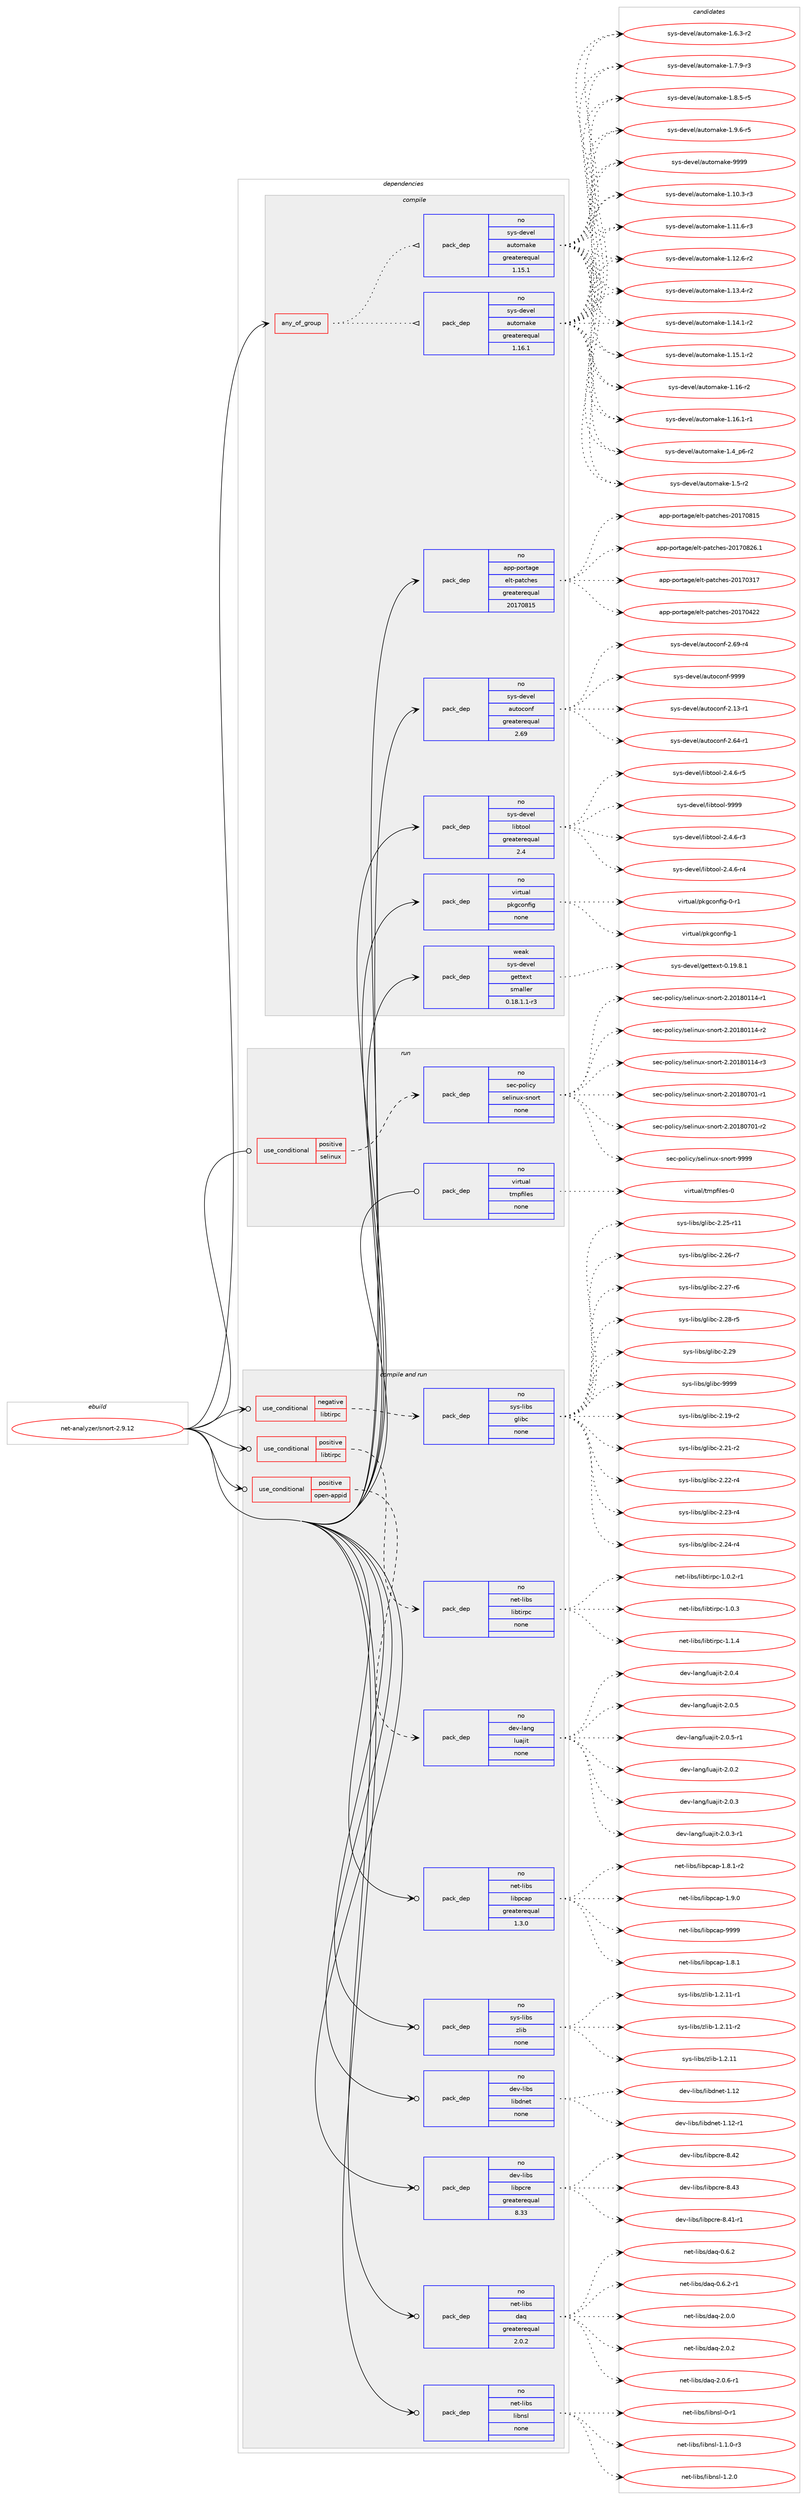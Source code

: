 digraph prolog {

# *************
# Graph options
# *************

newrank=true;
concentrate=true;
compound=true;
graph [rankdir=LR,fontname=Helvetica,fontsize=10,ranksep=1.5];#, ranksep=2.5, nodesep=0.2];
edge  [arrowhead=vee];
node  [fontname=Helvetica,fontsize=10];

# **********
# The ebuild
# **********

subgraph cluster_leftcol {
color=gray;
rank=same;
label=<<i>ebuild</i>>;
id [label="net-analyzer/snort-2.9.12", color=red, width=4, href="../net-analyzer/snort-2.9.12.svg"];
}

# ****************
# The dependencies
# ****************

subgraph cluster_midcol {
color=gray;
label=<<i>dependencies</i>>;
subgraph cluster_compile {
fillcolor="#eeeeee";
style=filled;
label=<<i>compile</i>>;
subgraph any25877 {
dependency1647122 [label=<<TABLE BORDER="0" CELLBORDER="1" CELLSPACING="0" CELLPADDING="4"><TR><TD CELLPADDING="10">any_of_group</TD></TR></TABLE>>, shape=none, color=red];subgraph pack1177789 {
dependency1647123 [label=<<TABLE BORDER="0" CELLBORDER="1" CELLSPACING="0" CELLPADDING="4" WIDTH="220"><TR><TD ROWSPAN="6" CELLPADDING="30">pack_dep</TD></TR><TR><TD WIDTH="110">no</TD></TR><TR><TD>sys-devel</TD></TR><TR><TD>automake</TD></TR><TR><TD>greaterequal</TD></TR><TR><TD>1.16.1</TD></TR></TABLE>>, shape=none, color=blue];
}
dependency1647122:e -> dependency1647123:w [weight=20,style="dotted",arrowhead="oinv"];
subgraph pack1177790 {
dependency1647124 [label=<<TABLE BORDER="0" CELLBORDER="1" CELLSPACING="0" CELLPADDING="4" WIDTH="220"><TR><TD ROWSPAN="6" CELLPADDING="30">pack_dep</TD></TR><TR><TD WIDTH="110">no</TD></TR><TR><TD>sys-devel</TD></TR><TR><TD>automake</TD></TR><TR><TD>greaterequal</TD></TR><TR><TD>1.15.1</TD></TR></TABLE>>, shape=none, color=blue];
}
dependency1647122:e -> dependency1647124:w [weight=20,style="dotted",arrowhead="oinv"];
}
id:e -> dependency1647122:w [weight=20,style="solid",arrowhead="vee"];
subgraph pack1177791 {
dependency1647125 [label=<<TABLE BORDER="0" CELLBORDER="1" CELLSPACING="0" CELLPADDING="4" WIDTH="220"><TR><TD ROWSPAN="6" CELLPADDING="30">pack_dep</TD></TR><TR><TD WIDTH="110">no</TD></TR><TR><TD>app-portage</TD></TR><TR><TD>elt-patches</TD></TR><TR><TD>greaterequal</TD></TR><TR><TD>20170815</TD></TR></TABLE>>, shape=none, color=blue];
}
id:e -> dependency1647125:w [weight=20,style="solid",arrowhead="vee"];
subgraph pack1177792 {
dependency1647126 [label=<<TABLE BORDER="0" CELLBORDER="1" CELLSPACING="0" CELLPADDING="4" WIDTH="220"><TR><TD ROWSPAN="6" CELLPADDING="30">pack_dep</TD></TR><TR><TD WIDTH="110">no</TD></TR><TR><TD>sys-devel</TD></TR><TR><TD>autoconf</TD></TR><TR><TD>greaterequal</TD></TR><TR><TD>2.69</TD></TR></TABLE>>, shape=none, color=blue];
}
id:e -> dependency1647126:w [weight=20,style="solid",arrowhead="vee"];
subgraph pack1177793 {
dependency1647127 [label=<<TABLE BORDER="0" CELLBORDER="1" CELLSPACING="0" CELLPADDING="4" WIDTH="220"><TR><TD ROWSPAN="6" CELLPADDING="30">pack_dep</TD></TR><TR><TD WIDTH="110">no</TD></TR><TR><TD>sys-devel</TD></TR><TR><TD>libtool</TD></TR><TR><TD>greaterequal</TD></TR><TR><TD>2.4</TD></TR></TABLE>>, shape=none, color=blue];
}
id:e -> dependency1647127:w [weight=20,style="solid",arrowhead="vee"];
subgraph pack1177794 {
dependency1647128 [label=<<TABLE BORDER="0" CELLBORDER="1" CELLSPACING="0" CELLPADDING="4" WIDTH="220"><TR><TD ROWSPAN="6" CELLPADDING="30">pack_dep</TD></TR><TR><TD WIDTH="110">no</TD></TR><TR><TD>virtual</TD></TR><TR><TD>pkgconfig</TD></TR><TR><TD>none</TD></TR><TR><TD></TD></TR></TABLE>>, shape=none, color=blue];
}
id:e -> dependency1647128:w [weight=20,style="solid",arrowhead="vee"];
subgraph pack1177795 {
dependency1647129 [label=<<TABLE BORDER="0" CELLBORDER="1" CELLSPACING="0" CELLPADDING="4" WIDTH="220"><TR><TD ROWSPAN="6" CELLPADDING="30">pack_dep</TD></TR><TR><TD WIDTH="110">weak</TD></TR><TR><TD>sys-devel</TD></TR><TR><TD>gettext</TD></TR><TR><TD>smaller</TD></TR><TR><TD>0.18.1.1-r3</TD></TR></TABLE>>, shape=none, color=blue];
}
id:e -> dependency1647129:w [weight=20,style="solid",arrowhead="vee"];
}
subgraph cluster_compileandrun {
fillcolor="#eeeeee";
style=filled;
label=<<i>compile and run</i>>;
subgraph cond442681 {
dependency1647130 [label=<<TABLE BORDER="0" CELLBORDER="1" CELLSPACING="0" CELLPADDING="4"><TR><TD ROWSPAN="3" CELLPADDING="10">use_conditional</TD></TR><TR><TD>negative</TD></TR><TR><TD>libtirpc</TD></TR></TABLE>>, shape=none, color=red];
subgraph pack1177796 {
dependency1647131 [label=<<TABLE BORDER="0" CELLBORDER="1" CELLSPACING="0" CELLPADDING="4" WIDTH="220"><TR><TD ROWSPAN="6" CELLPADDING="30">pack_dep</TD></TR><TR><TD WIDTH="110">no</TD></TR><TR><TD>sys-libs</TD></TR><TR><TD>glibc</TD></TR><TR><TD>none</TD></TR><TR><TD></TD></TR></TABLE>>, shape=none, color=blue];
}
dependency1647130:e -> dependency1647131:w [weight=20,style="dashed",arrowhead="vee"];
}
id:e -> dependency1647130:w [weight=20,style="solid",arrowhead="odotvee"];
subgraph cond442682 {
dependency1647132 [label=<<TABLE BORDER="0" CELLBORDER="1" CELLSPACING="0" CELLPADDING="4"><TR><TD ROWSPAN="3" CELLPADDING="10">use_conditional</TD></TR><TR><TD>positive</TD></TR><TR><TD>libtirpc</TD></TR></TABLE>>, shape=none, color=red];
subgraph pack1177797 {
dependency1647133 [label=<<TABLE BORDER="0" CELLBORDER="1" CELLSPACING="0" CELLPADDING="4" WIDTH="220"><TR><TD ROWSPAN="6" CELLPADDING="30">pack_dep</TD></TR><TR><TD WIDTH="110">no</TD></TR><TR><TD>net-libs</TD></TR><TR><TD>libtirpc</TD></TR><TR><TD>none</TD></TR><TR><TD></TD></TR></TABLE>>, shape=none, color=blue];
}
dependency1647132:e -> dependency1647133:w [weight=20,style="dashed",arrowhead="vee"];
}
id:e -> dependency1647132:w [weight=20,style="solid",arrowhead="odotvee"];
subgraph cond442683 {
dependency1647134 [label=<<TABLE BORDER="0" CELLBORDER="1" CELLSPACING="0" CELLPADDING="4"><TR><TD ROWSPAN="3" CELLPADDING="10">use_conditional</TD></TR><TR><TD>positive</TD></TR><TR><TD>open-appid</TD></TR></TABLE>>, shape=none, color=red];
subgraph pack1177798 {
dependency1647135 [label=<<TABLE BORDER="0" CELLBORDER="1" CELLSPACING="0" CELLPADDING="4" WIDTH="220"><TR><TD ROWSPAN="6" CELLPADDING="30">pack_dep</TD></TR><TR><TD WIDTH="110">no</TD></TR><TR><TD>dev-lang</TD></TR><TR><TD>luajit</TD></TR><TR><TD>none</TD></TR><TR><TD></TD></TR></TABLE>>, shape=none, color=blue];
}
dependency1647134:e -> dependency1647135:w [weight=20,style="dashed",arrowhead="vee"];
}
id:e -> dependency1647134:w [weight=20,style="solid",arrowhead="odotvee"];
subgraph pack1177799 {
dependency1647136 [label=<<TABLE BORDER="0" CELLBORDER="1" CELLSPACING="0" CELLPADDING="4" WIDTH="220"><TR><TD ROWSPAN="6" CELLPADDING="30">pack_dep</TD></TR><TR><TD WIDTH="110">no</TD></TR><TR><TD>dev-libs</TD></TR><TR><TD>libdnet</TD></TR><TR><TD>none</TD></TR><TR><TD></TD></TR></TABLE>>, shape=none, color=blue];
}
id:e -> dependency1647136:w [weight=20,style="solid",arrowhead="odotvee"];
subgraph pack1177800 {
dependency1647137 [label=<<TABLE BORDER="0" CELLBORDER="1" CELLSPACING="0" CELLPADDING="4" WIDTH="220"><TR><TD ROWSPAN="6" CELLPADDING="30">pack_dep</TD></TR><TR><TD WIDTH="110">no</TD></TR><TR><TD>dev-libs</TD></TR><TR><TD>libpcre</TD></TR><TR><TD>greaterequal</TD></TR><TR><TD>8.33</TD></TR></TABLE>>, shape=none, color=blue];
}
id:e -> dependency1647137:w [weight=20,style="solid",arrowhead="odotvee"];
subgraph pack1177801 {
dependency1647138 [label=<<TABLE BORDER="0" CELLBORDER="1" CELLSPACING="0" CELLPADDING="4" WIDTH="220"><TR><TD ROWSPAN="6" CELLPADDING="30">pack_dep</TD></TR><TR><TD WIDTH="110">no</TD></TR><TR><TD>net-libs</TD></TR><TR><TD>daq</TD></TR><TR><TD>greaterequal</TD></TR><TR><TD>2.0.2</TD></TR></TABLE>>, shape=none, color=blue];
}
id:e -> dependency1647138:w [weight=20,style="solid",arrowhead="odotvee"];
subgraph pack1177802 {
dependency1647139 [label=<<TABLE BORDER="0" CELLBORDER="1" CELLSPACING="0" CELLPADDING="4" WIDTH="220"><TR><TD ROWSPAN="6" CELLPADDING="30">pack_dep</TD></TR><TR><TD WIDTH="110">no</TD></TR><TR><TD>net-libs</TD></TR><TR><TD>libnsl</TD></TR><TR><TD>none</TD></TR><TR><TD></TD></TR></TABLE>>, shape=none, color=blue];
}
id:e -> dependency1647139:w [weight=20,style="solid",arrowhead="odotvee"];
subgraph pack1177803 {
dependency1647140 [label=<<TABLE BORDER="0" CELLBORDER="1" CELLSPACING="0" CELLPADDING="4" WIDTH="220"><TR><TD ROWSPAN="6" CELLPADDING="30">pack_dep</TD></TR><TR><TD WIDTH="110">no</TD></TR><TR><TD>net-libs</TD></TR><TR><TD>libpcap</TD></TR><TR><TD>greaterequal</TD></TR><TR><TD>1.3.0</TD></TR></TABLE>>, shape=none, color=blue];
}
id:e -> dependency1647140:w [weight=20,style="solid",arrowhead="odotvee"];
subgraph pack1177804 {
dependency1647141 [label=<<TABLE BORDER="0" CELLBORDER="1" CELLSPACING="0" CELLPADDING="4" WIDTH="220"><TR><TD ROWSPAN="6" CELLPADDING="30">pack_dep</TD></TR><TR><TD WIDTH="110">no</TD></TR><TR><TD>sys-libs</TD></TR><TR><TD>zlib</TD></TR><TR><TD>none</TD></TR><TR><TD></TD></TR></TABLE>>, shape=none, color=blue];
}
id:e -> dependency1647141:w [weight=20,style="solid",arrowhead="odotvee"];
}
subgraph cluster_run {
fillcolor="#eeeeee";
style=filled;
label=<<i>run</i>>;
subgraph cond442684 {
dependency1647142 [label=<<TABLE BORDER="0" CELLBORDER="1" CELLSPACING="0" CELLPADDING="4"><TR><TD ROWSPAN="3" CELLPADDING="10">use_conditional</TD></TR><TR><TD>positive</TD></TR><TR><TD>selinux</TD></TR></TABLE>>, shape=none, color=red];
subgraph pack1177805 {
dependency1647143 [label=<<TABLE BORDER="0" CELLBORDER="1" CELLSPACING="0" CELLPADDING="4" WIDTH="220"><TR><TD ROWSPAN="6" CELLPADDING="30">pack_dep</TD></TR><TR><TD WIDTH="110">no</TD></TR><TR><TD>sec-policy</TD></TR><TR><TD>selinux-snort</TD></TR><TR><TD>none</TD></TR><TR><TD></TD></TR></TABLE>>, shape=none, color=blue];
}
dependency1647142:e -> dependency1647143:w [weight=20,style="dashed",arrowhead="vee"];
}
id:e -> dependency1647142:w [weight=20,style="solid",arrowhead="odot"];
subgraph pack1177806 {
dependency1647144 [label=<<TABLE BORDER="0" CELLBORDER="1" CELLSPACING="0" CELLPADDING="4" WIDTH="220"><TR><TD ROWSPAN="6" CELLPADDING="30">pack_dep</TD></TR><TR><TD WIDTH="110">no</TD></TR><TR><TD>virtual</TD></TR><TR><TD>tmpfiles</TD></TR><TR><TD>none</TD></TR><TR><TD></TD></TR></TABLE>>, shape=none, color=blue];
}
id:e -> dependency1647144:w [weight=20,style="solid",arrowhead="odot"];
}
}

# **************
# The candidates
# **************

subgraph cluster_choices {
rank=same;
color=gray;
label=<<i>candidates</i>>;

subgraph choice1177789 {
color=black;
nodesep=1;
choice11512111545100101118101108479711711611110997107101454946494846514511451 [label="sys-devel/automake-1.10.3-r3", color=red, width=4,href="../sys-devel/automake-1.10.3-r3.svg"];
choice11512111545100101118101108479711711611110997107101454946494946544511451 [label="sys-devel/automake-1.11.6-r3", color=red, width=4,href="../sys-devel/automake-1.11.6-r3.svg"];
choice11512111545100101118101108479711711611110997107101454946495046544511450 [label="sys-devel/automake-1.12.6-r2", color=red, width=4,href="../sys-devel/automake-1.12.6-r2.svg"];
choice11512111545100101118101108479711711611110997107101454946495146524511450 [label="sys-devel/automake-1.13.4-r2", color=red, width=4,href="../sys-devel/automake-1.13.4-r2.svg"];
choice11512111545100101118101108479711711611110997107101454946495246494511450 [label="sys-devel/automake-1.14.1-r2", color=red, width=4,href="../sys-devel/automake-1.14.1-r2.svg"];
choice11512111545100101118101108479711711611110997107101454946495346494511450 [label="sys-devel/automake-1.15.1-r2", color=red, width=4,href="../sys-devel/automake-1.15.1-r2.svg"];
choice1151211154510010111810110847971171161111099710710145494649544511450 [label="sys-devel/automake-1.16-r2", color=red, width=4,href="../sys-devel/automake-1.16-r2.svg"];
choice11512111545100101118101108479711711611110997107101454946495446494511449 [label="sys-devel/automake-1.16.1-r1", color=red, width=4,href="../sys-devel/automake-1.16.1-r1.svg"];
choice115121115451001011181011084797117116111109971071014549465295112544511450 [label="sys-devel/automake-1.4_p6-r2", color=red, width=4,href="../sys-devel/automake-1.4_p6-r2.svg"];
choice11512111545100101118101108479711711611110997107101454946534511450 [label="sys-devel/automake-1.5-r2", color=red, width=4,href="../sys-devel/automake-1.5-r2.svg"];
choice115121115451001011181011084797117116111109971071014549465446514511450 [label="sys-devel/automake-1.6.3-r2", color=red, width=4,href="../sys-devel/automake-1.6.3-r2.svg"];
choice115121115451001011181011084797117116111109971071014549465546574511451 [label="sys-devel/automake-1.7.9-r3", color=red, width=4,href="../sys-devel/automake-1.7.9-r3.svg"];
choice115121115451001011181011084797117116111109971071014549465646534511453 [label="sys-devel/automake-1.8.5-r5", color=red, width=4,href="../sys-devel/automake-1.8.5-r5.svg"];
choice115121115451001011181011084797117116111109971071014549465746544511453 [label="sys-devel/automake-1.9.6-r5", color=red, width=4,href="../sys-devel/automake-1.9.6-r5.svg"];
choice115121115451001011181011084797117116111109971071014557575757 [label="sys-devel/automake-9999", color=red, width=4,href="../sys-devel/automake-9999.svg"];
dependency1647123:e -> choice11512111545100101118101108479711711611110997107101454946494846514511451:w [style=dotted,weight="100"];
dependency1647123:e -> choice11512111545100101118101108479711711611110997107101454946494946544511451:w [style=dotted,weight="100"];
dependency1647123:e -> choice11512111545100101118101108479711711611110997107101454946495046544511450:w [style=dotted,weight="100"];
dependency1647123:e -> choice11512111545100101118101108479711711611110997107101454946495146524511450:w [style=dotted,weight="100"];
dependency1647123:e -> choice11512111545100101118101108479711711611110997107101454946495246494511450:w [style=dotted,weight="100"];
dependency1647123:e -> choice11512111545100101118101108479711711611110997107101454946495346494511450:w [style=dotted,weight="100"];
dependency1647123:e -> choice1151211154510010111810110847971171161111099710710145494649544511450:w [style=dotted,weight="100"];
dependency1647123:e -> choice11512111545100101118101108479711711611110997107101454946495446494511449:w [style=dotted,weight="100"];
dependency1647123:e -> choice115121115451001011181011084797117116111109971071014549465295112544511450:w [style=dotted,weight="100"];
dependency1647123:e -> choice11512111545100101118101108479711711611110997107101454946534511450:w [style=dotted,weight="100"];
dependency1647123:e -> choice115121115451001011181011084797117116111109971071014549465446514511450:w [style=dotted,weight="100"];
dependency1647123:e -> choice115121115451001011181011084797117116111109971071014549465546574511451:w [style=dotted,weight="100"];
dependency1647123:e -> choice115121115451001011181011084797117116111109971071014549465646534511453:w [style=dotted,weight="100"];
dependency1647123:e -> choice115121115451001011181011084797117116111109971071014549465746544511453:w [style=dotted,weight="100"];
dependency1647123:e -> choice115121115451001011181011084797117116111109971071014557575757:w [style=dotted,weight="100"];
}
subgraph choice1177790 {
color=black;
nodesep=1;
choice11512111545100101118101108479711711611110997107101454946494846514511451 [label="sys-devel/automake-1.10.3-r3", color=red, width=4,href="../sys-devel/automake-1.10.3-r3.svg"];
choice11512111545100101118101108479711711611110997107101454946494946544511451 [label="sys-devel/automake-1.11.6-r3", color=red, width=4,href="../sys-devel/automake-1.11.6-r3.svg"];
choice11512111545100101118101108479711711611110997107101454946495046544511450 [label="sys-devel/automake-1.12.6-r2", color=red, width=4,href="../sys-devel/automake-1.12.6-r2.svg"];
choice11512111545100101118101108479711711611110997107101454946495146524511450 [label="sys-devel/automake-1.13.4-r2", color=red, width=4,href="../sys-devel/automake-1.13.4-r2.svg"];
choice11512111545100101118101108479711711611110997107101454946495246494511450 [label="sys-devel/automake-1.14.1-r2", color=red, width=4,href="../sys-devel/automake-1.14.1-r2.svg"];
choice11512111545100101118101108479711711611110997107101454946495346494511450 [label="sys-devel/automake-1.15.1-r2", color=red, width=4,href="../sys-devel/automake-1.15.1-r2.svg"];
choice1151211154510010111810110847971171161111099710710145494649544511450 [label="sys-devel/automake-1.16-r2", color=red, width=4,href="../sys-devel/automake-1.16-r2.svg"];
choice11512111545100101118101108479711711611110997107101454946495446494511449 [label="sys-devel/automake-1.16.1-r1", color=red, width=4,href="../sys-devel/automake-1.16.1-r1.svg"];
choice115121115451001011181011084797117116111109971071014549465295112544511450 [label="sys-devel/automake-1.4_p6-r2", color=red, width=4,href="../sys-devel/automake-1.4_p6-r2.svg"];
choice11512111545100101118101108479711711611110997107101454946534511450 [label="sys-devel/automake-1.5-r2", color=red, width=4,href="../sys-devel/automake-1.5-r2.svg"];
choice115121115451001011181011084797117116111109971071014549465446514511450 [label="sys-devel/automake-1.6.3-r2", color=red, width=4,href="../sys-devel/automake-1.6.3-r2.svg"];
choice115121115451001011181011084797117116111109971071014549465546574511451 [label="sys-devel/automake-1.7.9-r3", color=red, width=4,href="../sys-devel/automake-1.7.9-r3.svg"];
choice115121115451001011181011084797117116111109971071014549465646534511453 [label="sys-devel/automake-1.8.5-r5", color=red, width=4,href="../sys-devel/automake-1.8.5-r5.svg"];
choice115121115451001011181011084797117116111109971071014549465746544511453 [label="sys-devel/automake-1.9.6-r5", color=red, width=4,href="../sys-devel/automake-1.9.6-r5.svg"];
choice115121115451001011181011084797117116111109971071014557575757 [label="sys-devel/automake-9999", color=red, width=4,href="../sys-devel/automake-9999.svg"];
dependency1647124:e -> choice11512111545100101118101108479711711611110997107101454946494846514511451:w [style=dotted,weight="100"];
dependency1647124:e -> choice11512111545100101118101108479711711611110997107101454946494946544511451:w [style=dotted,weight="100"];
dependency1647124:e -> choice11512111545100101118101108479711711611110997107101454946495046544511450:w [style=dotted,weight="100"];
dependency1647124:e -> choice11512111545100101118101108479711711611110997107101454946495146524511450:w [style=dotted,weight="100"];
dependency1647124:e -> choice11512111545100101118101108479711711611110997107101454946495246494511450:w [style=dotted,weight="100"];
dependency1647124:e -> choice11512111545100101118101108479711711611110997107101454946495346494511450:w [style=dotted,weight="100"];
dependency1647124:e -> choice1151211154510010111810110847971171161111099710710145494649544511450:w [style=dotted,weight="100"];
dependency1647124:e -> choice11512111545100101118101108479711711611110997107101454946495446494511449:w [style=dotted,weight="100"];
dependency1647124:e -> choice115121115451001011181011084797117116111109971071014549465295112544511450:w [style=dotted,weight="100"];
dependency1647124:e -> choice11512111545100101118101108479711711611110997107101454946534511450:w [style=dotted,weight="100"];
dependency1647124:e -> choice115121115451001011181011084797117116111109971071014549465446514511450:w [style=dotted,weight="100"];
dependency1647124:e -> choice115121115451001011181011084797117116111109971071014549465546574511451:w [style=dotted,weight="100"];
dependency1647124:e -> choice115121115451001011181011084797117116111109971071014549465646534511453:w [style=dotted,weight="100"];
dependency1647124:e -> choice115121115451001011181011084797117116111109971071014549465746544511453:w [style=dotted,weight="100"];
dependency1647124:e -> choice115121115451001011181011084797117116111109971071014557575757:w [style=dotted,weight="100"];
}
subgraph choice1177791 {
color=black;
nodesep=1;
choice97112112451121111141169710310147101108116451129711699104101115455048495548514955 [label="app-portage/elt-patches-20170317", color=red, width=4,href="../app-portage/elt-patches-20170317.svg"];
choice97112112451121111141169710310147101108116451129711699104101115455048495548525050 [label="app-portage/elt-patches-20170422", color=red, width=4,href="../app-portage/elt-patches-20170422.svg"];
choice97112112451121111141169710310147101108116451129711699104101115455048495548564953 [label="app-portage/elt-patches-20170815", color=red, width=4,href="../app-portage/elt-patches-20170815.svg"];
choice971121124511211111411697103101471011081164511297116991041011154550484955485650544649 [label="app-portage/elt-patches-20170826.1", color=red, width=4,href="../app-portage/elt-patches-20170826.1.svg"];
dependency1647125:e -> choice97112112451121111141169710310147101108116451129711699104101115455048495548514955:w [style=dotted,weight="100"];
dependency1647125:e -> choice97112112451121111141169710310147101108116451129711699104101115455048495548525050:w [style=dotted,weight="100"];
dependency1647125:e -> choice97112112451121111141169710310147101108116451129711699104101115455048495548564953:w [style=dotted,weight="100"];
dependency1647125:e -> choice971121124511211111411697103101471011081164511297116991041011154550484955485650544649:w [style=dotted,weight="100"];
}
subgraph choice1177792 {
color=black;
nodesep=1;
choice1151211154510010111810110847971171161119911111010245504649514511449 [label="sys-devel/autoconf-2.13-r1", color=red, width=4,href="../sys-devel/autoconf-2.13-r1.svg"];
choice1151211154510010111810110847971171161119911111010245504654524511449 [label="sys-devel/autoconf-2.64-r1", color=red, width=4,href="../sys-devel/autoconf-2.64-r1.svg"];
choice1151211154510010111810110847971171161119911111010245504654574511452 [label="sys-devel/autoconf-2.69-r4", color=red, width=4,href="../sys-devel/autoconf-2.69-r4.svg"];
choice115121115451001011181011084797117116111991111101024557575757 [label="sys-devel/autoconf-9999", color=red, width=4,href="../sys-devel/autoconf-9999.svg"];
dependency1647126:e -> choice1151211154510010111810110847971171161119911111010245504649514511449:w [style=dotted,weight="100"];
dependency1647126:e -> choice1151211154510010111810110847971171161119911111010245504654524511449:w [style=dotted,weight="100"];
dependency1647126:e -> choice1151211154510010111810110847971171161119911111010245504654574511452:w [style=dotted,weight="100"];
dependency1647126:e -> choice115121115451001011181011084797117116111991111101024557575757:w [style=dotted,weight="100"];
}
subgraph choice1177793 {
color=black;
nodesep=1;
choice1151211154510010111810110847108105981161111111084550465246544511451 [label="sys-devel/libtool-2.4.6-r3", color=red, width=4,href="../sys-devel/libtool-2.4.6-r3.svg"];
choice1151211154510010111810110847108105981161111111084550465246544511452 [label="sys-devel/libtool-2.4.6-r4", color=red, width=4,href="../sys-devel/libtool-2.4.6-r4.svg"];
choice1151211154510010111810110847108105981161111111084550465246544511453 [label="sys-devel/libtool-2.4.6-r5", color=red, width=4,href="../sys-devel/libtool-2.4.6-r5.svg"];
choice1151211154510010111810110847108105981161111111084557575757 [label="sys-devel/libtool-9999", color=red, width=4,href="../sys-devel/libtool-9999.svg"];
dependency1647127:e -> choice1151211154510010111810110847108105981161111111084550465246544511451:w [style=dotted,weight="100"];
dependency1647127:e -> choice1151211154510010111810110847108105981161111111084550465246544511452:w [style=dotted,weight="100"];
dependency1647127:e -> choice1151211154510010111810110847108105981161111111084550465246544511453:w [style=dotted,weight="100"];
dependency1647127:e -> choice1151211154510010111810110847108105981161111111084557575757:w [style=dotted,weight="100"];
}
subgraph choice1177794 {
color=black;
nodesep=1;
choice11810511411611797108471121071039911111010210510345484511449 [label="virtual/pkgconfig-0-r1", color=red, width=4,href="../virtual/pkgconfig-0-r1.svg"];
choice1181051141161179710847112107103991111101021051034549 [label="virtual/pkgconfig-1", color=red, width=4,href="../virtual/pkgconfig-1.svg"];
dependency1647128:e -> choice11810511411611797108471121071039911111010210510345484511449:w [style=dotted,weight="100"];
dependency1647128:e -> choice1181051141161179710847112107103991111101021051034549:w [style=dotted,weight="100"];
}
subgraph choice1177795 {
color=black;
nodesep=1;
choice1151211154510010111810110847103101116116101120116454846495746564649 [label="sys-devel/gettext-0.19.8.1", color=red, width=4,href="../sys-devel/gettext-0.19.8.1.svg"];
dependency1647129:e -> choice1151211154510010111810110847103101116116101120116454846495746564649:w [style=dotted,weight="100"];
}
subgraph choice1177796 {
color=black;
nodesep=1;
choice115121115451081059811547103108105989945504649574511450 [label="sys-libs/glibc-2.19-r2", color=red, width=4,href="../sys-libs/glibc-2.19-r2.svg"];
choice115121115451081059811547103108105989945504650494511450 [label="sys-libs/glibc-2.21-r2", color=red, width=4,href="../sys-libs/glibc-2.21-r2.svg"];
choice115121115451081059811547103108105989945504650504511452 [label="sys-libs/glibc-2.22-r4", color=red, width=4,href="../sys-libs/glibc-2.22-r4.svg"];
choice115121115451081059811547103108105989945504650514511452 [label="sys-libs/glibc-2.23-r4", color=red, width=4,href="../sys-libs/glibc-2.23-r4.svg"];
choice115121115451081059811547103108105989945504650524511452 [label="sys-libs/glibc-2.24-r4", color=red, width=4,href="../sys-libs/glibc-2.24-r4.svg"];
choice11512111545108105981154710310810598994550465053451144949 [label="sys-libs/glibc-2.25-r11", color=red, width=4,href="../sys-libs/glibc-2.25-r11.svg"];
choice115121115451081059811547103108105989945504650544511455 [label="sys-libs/glibc-2.26-r7", color=red, width=4,href="../sys-libs/glibc-2.26-r7.svg"];
choice115121115451081059811547103108105989945504650554511454 [label="sys-libs/glibc-2.27-r6", color=red, width=4,href="../sys-libs/glibc-2.27-r6.svg"];
choice115121115451081059811547103108105989945504650564511453 [label="sys-libs/glibc-2.28-r5", color=red, width=4,href="../sys-libs/glibc-2.28-r5.svg"];
choice11512111545108105981154710310810598994550465057 [label="sys-libs/glibc-2.29", color=red, width=4,href="../sys-libs/glibc-2.29.svg"];
choice11512111545108105981154710310810598994557575757 [label="sys-libs/glibc-9999", color=red, width=4,href="../sys-libs/glibc-9999.svg"];
dependency1647131:e -> choice115121115451081059811547103108105989945504649574511450:w [style=dotted,weight="100"];
dependency1647131:e -> choice115121115451081059811547103108105989945504650494511450:w [style=dotted,weight="100"];
dependency1647131:e -> choice115121115451081059811547103108105989945504650504511452:w [style=dotted,weight="100"];
dependency1647131:e -> choice115121115451081059811547103108105989945504650514511452:w [style=dotted,weight="100"];
dependency1647131:e -> choice115121115451081059811547103108105989945504650524511452:w [style=dotted,weight="100"];
dependency1647131:e -> choice11512111545108105981154710310810598994550465053451144949:w [style=dotted,weight="100"];
dependency1647131:e -> choice115121115451081059811547103108105989945504650544511455:w [style=dotted,weight="100"];
dependency1647131:e -> choice115121115451081059811547103108105989945504650554511454:w [style=dotted,weight="100"];
dependency1647131:e -> choice115121115451081059811547103108105989945504650564511453:w [style=dotted,weight="100"];
dependency1647131:e -> choice11512111545108105981154710310810598994550465057:w [style=dotted,weight="100"];
dependency1647131:e -> choice11512111545108105981154710310810598994557575757:w [style=dotted,weight="100"];
}
subgraph choice1177797 {
color=black;
nodesep=1;
choice11010111645108105981154710810598116105114112994549464846504511449 [label="net-libs/libtirpc-1.0.2-r1", color=red, width=4,href="../net-libs/libtirpc-1.0.2-r1.svg"];
choice1101011164510810598115471081059811610511411299454946484651 [label="net-libs/libtirpc-1.0.3", color=red, width=4,href="../net-libs/libtirpc-1.0.3.svg"];
choice1101011164510810598115471081059811610511411299454946494652 [label="net-libs/libtirpc-1.1.4", color=red, width=4,href="../net-libs/libtirpc-1.1.4.svg"];
dependency1647133:e -> choice11010111645108105981154710810598116105114112994549464846504511449:w [style=dotted,weight="100"];
dependency1647133:e -> choice1101011164510810598115471081059811610511411299454946484651:w [style=dotted,weight="100"];
dependency1647133:e -> choice1101011164510810598115471081059811610511411299454946494652:w [style=dotted,weight="100"];
}
subgraph choice1177798 {
color=black;
nodesep=1;
choice10010111845108971101034710811797106105116455046484650 [label="dev-lang/luajit-2.0.2", color=red, width=4,href="../dev-lang/luajit-2.0.2.svg"];
choice10010111845108971101034710811797106105116455046484651 [label="dev-lang/luajit-2.0.3", color=red, width=4,href="../dev-lang/luajit-2.0.3.svg"];
choice100101118451089711010347108117971061051164550464846514511449 [label="dev-lang/luajit-2.0.3-r1", color=red, width=4,href="../dev-lang/luajit-2.0.3-r1.svg"];
choice10010111845108971101034710811797106105116455046484652 [label="dev-lang/luajit-2.0.4", color=red, width=4,href="../dev-lang/luajit-2.0.4.svg"];
choice10010111845108971101034710811797106105116455046484653 [label="dev-lang/luajit-2.0.5", color=red, width=4,href="../dev-lang/luajit-2.0.5.svg"];
choice100101118451089711010347108117971061051164550464846534511449 [label="dev-lang/luajit-2.0.5-r1", color=red, width=4,href="../dev-lang/luajit-2.0.5-r1.svg"];
dependency1647135:e -> choice10010111845108971101034710811797106105116455046484650:w [style=dotted,weight="100"];
dependency1647135:e -> choice10010111845108971101034710811797106105116455046484651:w [style=dotted,weight="100"];
dependency1647135:e -> choice100101118451089711010347108117971061051164550464846514511449:w [style=dotted,weight="100"];
dependency1647135:e -> choice10010111845108971101034710811797106105116455046484652:w [style=dotted,weight="100"];
dependency1647135:e -> choice10010111845108971101034710811797106105116455046484653:w [style=dotted,weight="100"];
dependency1647135:e -> choice100101118451089711010347108117971061051164550464846534511449:w [style=dotted,weight="100"];
}
subgraph choice1177799 {
color=black;
nodesep=1;
choice100101118451081059811547108105981001101011164549464950 [label="dev-libs/libdnet-1.12", color=red, width=4,href="../dev-libs/libdnet-1.12.svg"];
choice1001011184510810598115471081059810011010111645494649504511449 [label="dev-libs/libdnet-1.12-r1", color=red, width=4,href="../dev-libs/libdnet-1.12-r1.svg"];
dependency1647136:e -> choice100101118451081059811547108105981001101011164549464950:w [style=dotted,weight="100"];
dependency1647136:e -> choice1001011184510810598115471081059810011010111645494649504511449:w [style=dotted,weight="100"];
}
subgraph choice1177800 {
color=black;
nodesep=1;
choice100101118451081059811547108105981129911410145564652494511449 [label="dev-libs/libpcre-8.41-r1", color=red, width=4,href="../dev-libs/libpcre-8.41-r1.svg"];
choice10010111845108105981154710810598112991141014556465250 [label="dev-libs/libpcre-8.42", color=red, width=4,href="../dev-libs/libpcre-8.42.svg"];
choice10010111845108105981154710810598112991141014556465251 [label="dev-libs/libpcre-8.43", color=red, width=4,href="../dev-libs/libpcre-8.43.svg"];
dependency1647137:e -> choice100101118451081059811547108105981129911410145564652494511449:w [style=dotted,weight="100"];
dependency1647137:e -> choice10010111845108105981154710810598112991141014556465250:w [style=dotted,weight="100"];
dependency1647137:e -> choice10010111845108105981154710810598112991141014556465251:w [style=dotted,weight="100"];
}
subgraph choice1177801 {
color=black;
nodesep=1;
choice11010111645108105981154710097113454846544650 [label="net-libs/daq-0.6.2", color=red, width=4,href="../net-libs/daq-0.6.2.svg"];
choice110101116451081059811547100971134548465446504511449 [label="net-libs/daq-0.6.2-r1", color=red, width=4,href="../net-libs/daq-0.6.2-r1.svg"];
choice11010111645108105981154710097113455046484648 [label="net-libs/daq-2.0.0", color=red, width=4,href="../net-libs/daq-2.0.0.svg"];
choice11010111645108105981154710097113455046484650 [label="net-libs/daq-2.0.2", color=red, width=4,href="../net-libs/daq-2.0.2.svg"];
choice110101116451081059811547100971134550464846544511449 [label="net-libs/daq-2.0.6-r1", color=red, width=4,href="../net-libs/daq-2.0.6-r1.svg"];
dependency1647138:e -> choice11010111645108105981154710097113454846544650:w [style=dotted,weight="100"];
dependency1647138:e -> choice110101116451081059811547100971134548465446504511449:w [style=dotted,weight="100"];
dependency1647138:e -> choice11010111645108105981154710097113455046484648:w [style=dotted,weight="100"];
dependency1647138:e -> choice11010111645108105981154710097113455046484650:w [style=dotted,weight="100"];
dependency1647138:e -> choice110101116451081059811547100971134550464846544511449:w [style=dotted,weight="100"];
}
subgraph choice1177802 {
color=black;
nodesep=1;
choice1101011164510810598115471081059811011510845484511449 [label="net-libs/libnsl-0-r1", color=red, width=4,href="../net-libs/libnsl-0-r1.svg"];
choice110101116451081059811547108105981101151084549464946484511451 [label="net-libs/libnsl-1.1.0-r3", color=red, width=4,href="../net-libs/libnsl-1.1.0-r3.svg"];
choice11010111645108105981154710810598110115108454946504648 [label="net-libs/libnsl-1.2.0", color=red, width=4,href="../net-libs/libnsl-1.2.0.svg"];
dependency1647139:e -> choice1101011164510810598115471081059811011510845484511449:w [style=dotted,weight="100"];
dependency1647139:e -> choice110101116451081059811547108105981101151084549464946484511451:w [style=dotted,weight="100"];
dependency1647139:e -> choice11010111645108105981154710810598110115108454946504648:w [style=dotted,weight="100"];
}
subgraph choice1177803 {
color=black;
nodesep=1;
choice110101116451081059811547108105981129997112454946564649 [label="net-libs/libpcap-1.8.1", color=red, width=4,href="../net-libs/libpcap-1.8.1.svg"];
choice1101011164510810598115471081059811299971124549465646494511450 [label="net-libs/libpcap-1.8.1-r2", color=red, width=4,href="../net-libs/libpcap-1.8.1-r2.svg"];
choice110101116451081059811547108105981129997112454946574648 [label="net-libs/libpcap-1.9.0", color=red, width=4,href="../net-libs/libpcap-1.9.0.svg"];
choice1101011164510810598115471081059811299971124557575757 [label="net-libs/libpcap-9999", color=red, width=4,href="../net-libs/libpcap-9999.svg"];
dependency1647140:e -> choice110101116451081059811547108105981129997112454946564649:w [style=dotted,weight="100"];
dependency1647140:e -> choice1101011164510810598115471081059811299971124549465646494511450:w [style=dotted,weight="100"];
dependency1647140:e -> choice110101116451081059811547108105981129997112454946574648:w [style=dotted,weight="100"];
dependency1647140:e -> choice1101011164510810598115471081059811299971124557575757:w [style=dotted,weight="100"];
}
subgraph choice1177804 {
color=black;
nodesep=1;
choice1151211154510810598115471221081059845494650464949 [label="sys-libs/zlib-1.2.11", color=red, width=4,href="../sys-libs/zlib-1.2.11.svg"];
choice11512111545108105981154712210810598454946504649494511449 [label="sys-libs/zlib-1.2.11-r1", color=red, width=4,href="../sys-libs/zlib-1.2.11-r1.svg"];
choice11512111545108105981154712210810598454946504649494511450 [label="sys-libs/zlib-1.2.11-r2", color=red, width=4,href="../sys-libs/zlib-1.2.11-r2.svg"];
dependency1647141:e -> choice1151211154510810598115471221081059845494650464949:w [style=dotted,weight="100"];
dependency1647141:e -> choice11512111545108105981154712210810598454946504649494511449:w [style=dotted,weight="100"];
dependency1647141:e -> choice11512111545108105981154712210810598454946504649494511450:w [style=dotted,weight="100"];
}
subgraph choice1177805 {
color=black;
nodesep=1;
choice115101994511211110810599121471151011081051101171204511511011111411645504650484956484949524511449 [label="sec-policy/selinux-snort-2.20180114-r1", color=red, width=4,href="../sec-policy/selinux-snort-2.20180114-r1.svg"];
choice115101994511211110810599121471151011081051101171204511511011111411645504650484956484949524511450 [label="sec-policy/selinux-snort-2.20180114-r2", color=red, width=4,href="../sec-policy/selinux-snort-2.20180114-r2.svg"];
choice115101994511211110810599121471151011081051101171204511511011111411645504650484956484949524511451 [label="sec-policy/selinux-snort-2.20180114-r3", color=red, width=4,href="../sec-policy/selinux-snort-2.20180114-r3.svg"];
choice115101994511211110810599121471151011081051101171204511511011111411645504650484956485548494511449 [label="sec-policy/selinux-snort-2.20180701-r1", color=red, width=4,href="../sec-policy/selinux-snort-2.20180701-r1.svg"];
choice115101994511211110810599121471151011081051101171204511511011111411645504650484956485548494511450 [label="sec-policy/selinux-snort-2.20180701-r2", color=red, width=4,href="../sec-policy/selinux-snort-2.20180701-r2.svg"];
choice11510199451121111081059912147115101108105110117120451151101111141164557575757 [label="sec-policy/selinux-snort-9999", color=red, width=4,href="../sec-policy/selinux-snort-9999.svg"];
dependency1647143:e -> choice115101994511211110810599121471151011081051101171204511511011111411645504650484956484949524511449:w [style=dotted,weight="100"];
dependency1647143:e -> choice115101994511211110810599121471151011081051101171204511511011111411645504650484956484949524511450:w [style=dotted,weight="100"];
dependency1647143:e -> choice115101994511211110810599121471151011081051101171204511511011111411645504650484956484949524511451:w [style=dotted,weight="100"];
dependency1647143:e -> choice115101994511211110810599121471151011081051101171204511511011111411645504650484956485548494511449:w [style=dotted,weight="100"];
dependency1647143:e -> choice115101994511211110810599121471151011081051101171204511511011111411645504650484956485548494511450:w [style=dotted,weight="100"];
dependency1647143:e -> choice11510199451121111081059912147115101108105110117120451151101111141164557575757:w [style=dotted,weight="100"];
}
subgraph choice1177806 {
color=black;
nodesep=1;
choice11810511411611797108471161091121021051081011154548 [label="virtual/tmpfiles-0", color=red, width=4,href="../virtual/tmpfiles-0.svg"];
dependency1647144:e -> choice11810511411611797108471161091121021051081011154548:w [style=dotted,weight="100"];
}
}

}
